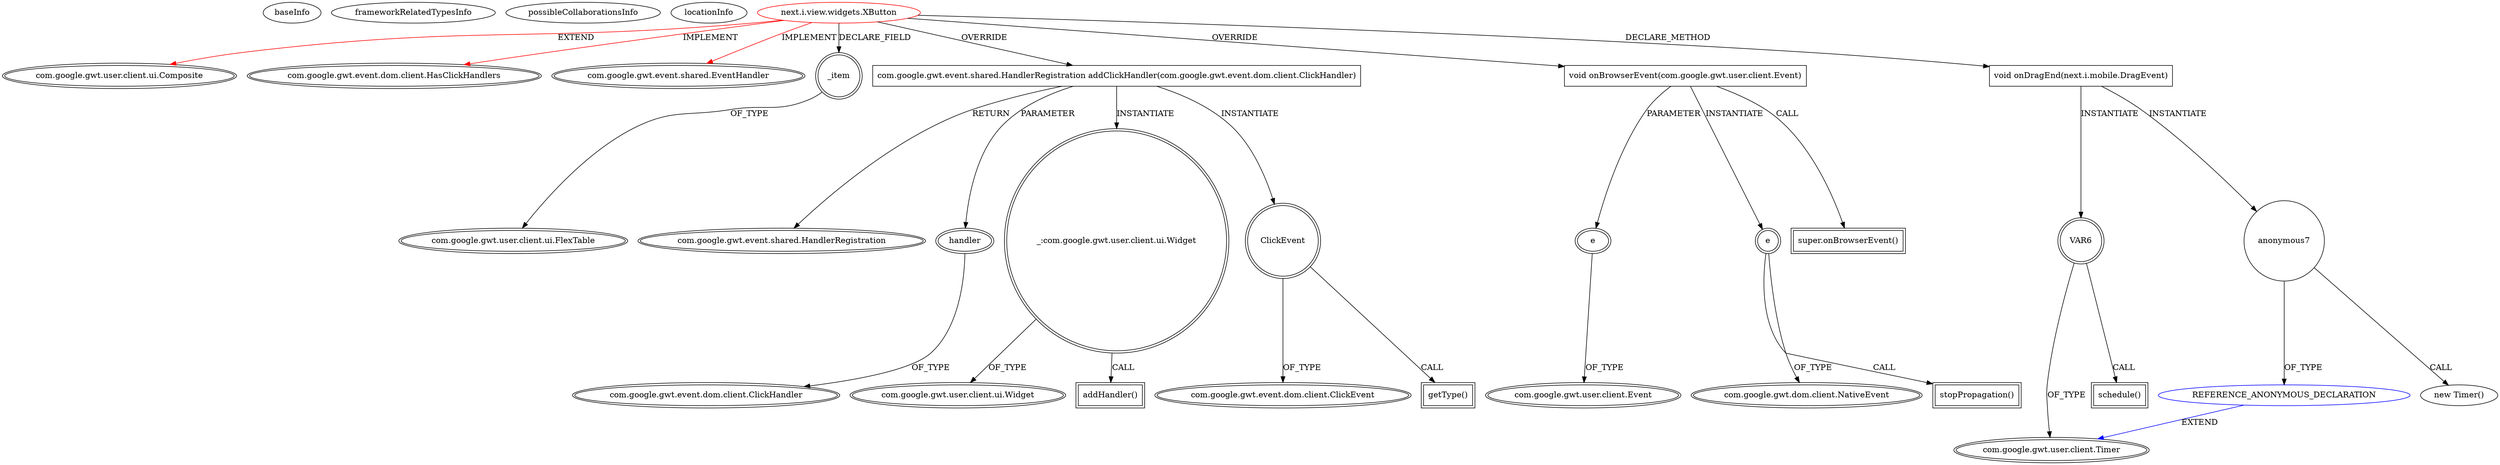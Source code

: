 digraph {
baseInfo[graphId=4202,category="extension_graph",isAnonymous=false,possibleRelation=true]
frameworkRelatedTypesInfo[0="com.google.gwt.user.client.ui.Composite",1="com.google.gwt.event.dom.client.HasClickHandlers",2="com.google.gwt.event.shared.EventHandler"]
possibleCollaborationsInfo[0="4202~CLIENT_METHOD_DECLARATION-INSTANTIATION-~com.google.gwt.user.client.ui.Composite com.google.gwt.event.dom.client.HasClickHandlers com.google.gwt.event.shared.EventHandler ~com.google.gwt.user.client.Timer ~false~true"]
locationInfo[projectName="nextinterfaces-next",filePath="/nextinterfaces-next/next-master/src/next/i/view/widgets/XButton.java",contextSignature="XButton",graphId="4202"]
0[label="next.i.view.widgets.XButton",vertexType="ROOT_CLIENT_CLASS_DECLARATION",isFrameworkType=false,color=red]
1[label="com.google.gwt.user.client.ui.Composite",vertexType="FRAMEWORK_CLASS_TYPE",isFrameworkType=true,peripheries=2]
2[label="com.google.gwt.event.dom.client.HasClickHandlers",vertexType="FRAMEWORK_INTERFACE_TYPE",isFrameworkType=true,peripheries=2]
3[label="com.google.gwt.event.shared.EventHandler",vertexType="FRAMEWORK_INTERFACE_TYPE",isFrameworkType=true,peripheries=2]
4[label="_item",vertexType="FIELD_DECLARATION",isFrameworkType=true,peripheries=2,shape=circle]
5[label="com.google.gwt.user.client.ui.FlexTable",vertexType="FRAMEWORK_CLASS_TYPE",isFrameworkType=true,peripheries=2]
6[label="com.google.gwt.event.shared.HandlerRegistration addClickHandler(com.google.gwt.event.dom.client.ClickHandler)",vertexType="OVERRIDING_METHOD_DECLARATION",isFrameworkType=false,shape=box]
7[label="com.google.gwt.event.shared.HandlerRegistration",vertexType="FRAMEWORK_INTERFACE_TYPE",isFrameworkType=true,peripheries=2]
8[label="handler",vertexType="PARAMETER_DECLARATION",isFrameworkType=true,peripheries=2]
9[label="com.google.gwt.event.dom.client.ClickHandler",vertexType="FRAMEWORK_INTERFACE_TYPE",isFrameworkType=true,peripheries=2]
10[label="_:com.google.gwt.user.client.ui.Widget",vertexType="VARIABLE_EXPRESION",isFrameworkType=true,peripheries=2,shape=circle]
12[label="com.google.gwt.user.client.ui.Widget",vertexType="FRAMEWORK_CLASS_TYPE",isFrameworkType=true,peripheries=2]
11[label="addHandler()",vertexType="INSIDE_CALL",isFrameworkType=true,peripheries=2,shape=box]
13[label="ClickEvent",vertexType="VARIABLE_EXPRESION",isFrameworkType=true,peripheries=2,shape=circle]
15[label="com.google.gwt.event.dom.client.ClickEvent",vertexType="FRAMEWORK_CLASS_TYPE",isFrameworkType=true,peripheries=2]
14[label="getType()",vertexType="INSIDE_CALL",isFrameworkType=true,peripheries=2,shape=box]
16[label="void onBrowserEvent(com.google.gwt.user.client.Event)",vertexType="OVERRIDING_METHOD_DECLARATION",isFrameworkType=false,shape=box]
17[label="e",vertexType="PARAMETER_DECLARATION",isFrameworkType=true,peripheries=2]
18[label="com.google.gwt.user.client.Event",vertexType="FRAMEWORK_CLASS_TYPE",isFrameworkType=true,peripheries=2]
19[label="e",vertexType="VARIABLE_EXPRESION",isFrameworkType=true,peripheries=2,shape=circle]
21[label="com.google.gwt.dom.client.NativeEvent",vertexType="FRAMEWORK_CLASS_TYPE",isFrameworkType=true,peripheries=2]
20[label="stopPropagation()",vertexType="INSIDE_CALL",isFrameworkType=true,peripheries=2,shape=box]
22[label="super.onBrowserEvent()",vertexType="SUPER_CALL",isFrameworkType=true,peripheries=2,shape=box]
40[label="void onDragEnd(next.i.mobile.DragEvent)",vertexType="CLIENT_METHOD_DECLARATION",isFrameworkType=false,shape=box]
41[label="VAR6",vertexType="VARIABLE_EXPRESION",isFrameworkType=true,peripheries=2,shape=circle]
43[label="com.google.gwt.user.client.Timer",vertexType="FRAMEWORK_CLASS_TYPE",isFrameworkType=true,peripheries=2]
42[label="schedule()",vertexType="INSIDE_CALL",isFrameworkType=true,peripheries=2,shape=box]
45[label="anonymous7",vertexType="VARIABLE_EXPRESION",isFrameworkType=false,shape=circle]
46[label="REFERENCE_ANONYMOUS_DECLARATION",vertexType="REFERENCE_ANONYMOUS_DECLARATION",isFrameworkType=false,color=blue]
44[label="new Timer()",vertexType="CONSTRUCTOR_CALL",isFrameworkType=false]
0->1[label="EXTEND",color=red]
0->2[label="IMPLEMENT",color=red]
0->3[label="IMPLEMENT",color=red]
0->4[label="DECLARE_FIELD"]
4->5[label="OF_TYPE"]
0->6[label="OVERRIDE"]
6->7[label="RETURN"]
8->9[label="OF_TYPE"]
6->8[label="PARAMETER"]
6->10[label="INSTANTIATE"]
10->12[label="OF_TYPE"]
10->11[label="CALL"]
6->13[label="INSTANTIATE"]
13->15[label="OF_TYPE"]
13->14[label="CALL"]
0->16[label="OVERRIDE"]
17->18[label="OF_TYPE"]
16->17[label="PARAMETER"]
16->19[label="INSTANTIATE"]
19->21[label="OF_TYPE"]
19->20[label="CALL"]
16->22[label="CALL"]
0->40[label="DECLARE_METHOD"]
40->41[label="INSTANTIATE"]
41->43[label="OF_TYPE"]
41->42[label="CALL"]
40->45[label="INSTANTIATE"]
46->43[label="EXTEND",color=blue]
45->46[label="OF_TYPE"]
45->44[label="CALL"]
}
